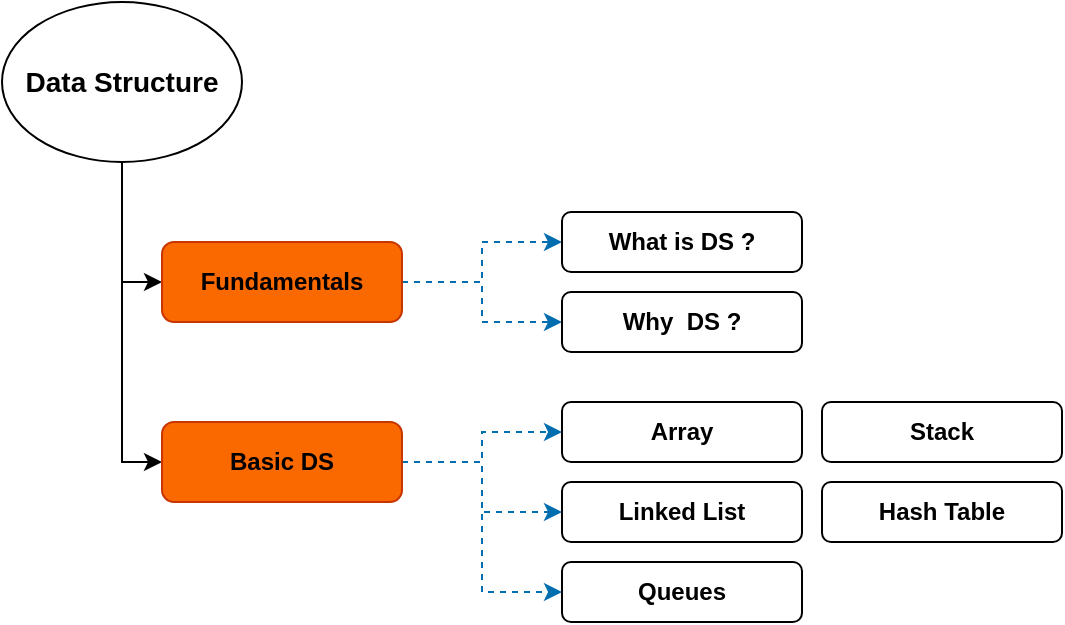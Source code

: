 <mxfile version="24.4.9" type="github">
  <diagram name="Page-1" id="2c0d36ab-eaac-3732-788b-9136903baeff">
    <mxGraphModel dx="875" dy="464" grid="1" gridSize="10" guides="1" tooltips="1" connect="1" arrows="1" fold="1" page="1" pageScale="1.5" pageWidth="1169" pageHeight="827" background="none" math="0" shadow="0">
      <root>
        <mxCell id="0" />
        <mxCell id="1" parent="0" />
        <mxCell id="yiBTs8iIJsu4Ljcrw2EA-140" style="edgeStyle=orthogonalEdgeStyle;rounded=0;orthogonalLoop=1;jettySize=auto;html=1;entryX=0;entryY=0.5;entryDx=0;entryDy=0;" edge="1" parent="1" source="yiBTs8iIJsu4Ljcrw2EA-124" target="yiBTs8iIJsu4Ljcrw2EA-126">
          <mxGeometry relative="1" as="geometry" />
        </mxCell>
        <mxCell id="yiBTs8iIJsu4Ljcrw2EA-141" style="edgeStyle=orthogonalEdgeStyle;rounded=0;orthogonalLoop=1;jettySize=auto;html=1;entryX=0;entryY=0.5;entryDx=0;entryDy=0;" edge="1" parent="1" source="yiBTs8iIJsu4Ljcrw2EA-124" target="yiBTs8iIJsu4Ljcrw2EA-125">
          <mxGeometry relative="1" as="geometry" />
        </mxCell>
        <mxCell id="yiBTs8iIJsu4Ljcrw2EA-124" value="Data Structure" style="ellipse;whiteSpace=wrap;html=1;fontStyle=1;fontSize=14;" vertex="1" parent="1">
          <mxGeometry x="360" y="240" width="120" height="80" as="geometry" />
        </mxCell>
        <mxCell id="yiBTs8iIJsu4Ljcrw2EA-128" value="" style="edgeStyle=orthogonalEdgeStyle;rounded=0;orthogonalLoop=1;jettySize=auto;html=1;dashed=1;fillColor=#1ba1e2;strokeColor=#006EAF;" edge="1" parent="1" source="yiBTs8iIJsu4Ljcrw2EA-125" target="yiBTs8iIJsu4Ljcrw2EA-127">
          <mxGeometry relative="1" as="geometry" />
        </mxCell>
        <mxCell id="yiBTs8iIJsu4Ljcrw2EA-131" style="edgeStyle=orthogonalEdgeStyle;rounded=0;orthogonalLoop=1;jettySize=auto;html=1;entryX=0;entryY=0.5;entryDx=0;entryDy=0;dashed=1;fillColor=#1ba1e2;strokeColor=#006EAF;" edge="1" parent="1" source="yiBTs8iIJsu4Ljcrw2EA-125" target="yiBTs8iIJsu4Ljcrw2EA-130">
          <mxGeometry relative="1" as="geometry" />
        </mxCell>
        <mxCell id="yiBTs8iIJsu4Ljcrw2EA-136" style="edgeStyle=orthogonalEdgeStyle;rounded=0;orthogonalLoop=1;jettySize=auto;html=1;entryX=0;entryY=0.5;entryDx=0;entryDy=0;dashed=1;fillColor=#1ba1e2;strokeColor=#006EAF;" edge="1" parent="1" source="yiBTs8iIJsu4Ljcrw2EA-125" target="yiBTs8iIJsu4Ljcrw2EA-135">
          <mxGeometry relative="1" as="geometry" />
        </mxCell>
        <mxCell id="yiBTs8iIJsu4Ljcrw2EA-125" value="Basic DS" style="rounded=1;whiteSpace=wrap;html=1;fontStyle=1;fillColor=#fa6800;fontColor=#000000;strokeColor=#C73500;" vertex="1" parent="1">
          <mxGeometry x="440" y="450" width="120" height="40" as="geometry" />
        </mxCell>
        <mxCell id="yiBTs8iIJsu4Ljcrw2EA-143" style="edgeStyle=orthogonalEdgeStyle;rounded=0;orthogonalLoop=1;jettySize=auto;html=1;entryX=0;entryY=0.5;entryDx=0;entryDy=0;fontFamily=Helvetica;fontSize=12;fontColor=#000000;fontStyle=1;dashed=1;fillColor=#1ba1e2;strokeColor=#006EAF;" edge="1" parent="1" source="yiBTs8iIJsu4Ljcrw2EA-126" target="yiBTs8iIJsu4Ljcrw2EA-142">
          <mxGeometry relative="1" as="geometry" />
        </mxCell>
        <mxCell id="yiBTs8iIJsu4Ljcrw2EA-146" style="edgeStyle=orthogonalEdgeStyle;rounded=0;orthogonalLoop=1;jettySize=auto;html=1;entryX=0;entryY=0.5;entryDx=0;entryDy=0;fontFamily=Helvetica;fontSize=12;fontColor=#000000;fontStyle=1;dashed=1;fillColor=#1ba1e2;strokeColor=#006EAF;" edge="1" parent="1" source="yiBTs8iIJsu4Ljcrw2EA-126" target="yiBTs8iIJsu4Ljcrw2EA-144">
          <mxGeometry relative="1" as="geometry" />
        </mxCell>
        <mxCell id="yiBTs8iIJsu4Ljcrw2EA-126" value="Fundamentals" style="rounded=1;whiteSpace=wrap;html=1;fontStyle=1;fillColor=#fa6800;fontColor=#000000;strokeColor=#C73500;" vertex="1" parent="1">
          <mxGeometry x="440" y="360" width="120" height="40" as="geometry" />
        </mxCell>
        <mxCell id="yiBTs8iIJsu4Ljcrw2EA-138" value="" style="group" vertex="1" connectable="0" parent="1">
          <mxGeometry x="640" y="440" width="250" height="110" as="geometry" />
        </mxCell>
        <mxCell id="yiBTs8iIJsu4Ljcrw2EA-127" value="Array" style="whiteSpace=wrap;html=1;rounded=1;fontStyle=1;" vertex="1" parent="yiBTs8iIJsu4Ljcrw2EA-138">
          <mxGeometry width="120" height="30" as="geometry" />
        </mxCell>
        <mxCell id="yiBTs8iIJsu4Ljcrw2EA-130" value="Linked List" style="whiteSpace=wrap;html=1;rounded=1;fontStyle=1;" vertex="1" parent="yiBTs8iIJsu4Ljcrw2EA-138">
          <mxGeometry y="40" width="120" height="30" as="geometry" />
        </mxCell>
        <mxCell id="yiBTs8iIJsu4Ljcrw2EA-132" value="Stack" style="whiteSpace=wrap;html=1;rounded=1;fontStyle=1;" vertex="1" parent="yiBTs8iIJsu4Ljcrw2EA-138">
          <mxGeometry x="130" width="120" height="30" as="geometry" />
        </mxCell>
        <mxCell id="yiBTs8iIJsu4Ljcrw2EA-134" value="Hash Table" style="whiteSpace=wrap;html=1;rounded=1;fontStyle=1;" vertex="1" parent="yiBTs8iIJsu4Ljcrw2EA-138">
          <mxGeometry x="130" y="40" width="120" height="30" as="geometry" />
        </mxCell>
        <mxCell id="yiBTs8iIJsu4Ljcrw2EA-135" value="Queues" style="whiteSpace=wrap;html=1;rounded=1;fontStyle=1;" vertex="1" parent="yiBTs8iIJsu4Ljcrw2EA-138">
          <mxGeometry y="80" width="120" height="30" as="geometry" />
        </mxCell>
        <mxCell id="yiBTs8iIJsu4Ljcrw2EA-147" value="" style="group" vertex="1" connectable="0" parent="1">
          <mxGeometry x="640" y="345" width="120" height="70" as="geometry" />
        </mxCell>
        <mxCell id="yiBTs8iIJsu4Ljcrw2EA-142" value="Why&amp;nbsp; DS ?" style="whiteSpace=wrap;html=1;rounded=1;fontStyle=1;" vertex="1" parent="yiBTs8iIJsu4Ljcrw2EA-147">
          <mxGeometry y="40" width="120" height="30" as="geometry" />
        </mxCell>
        <mxCell id="yiBTs8iIJsu4Ljcrw2EA-144" value="What is DS ?" style="whiteSpace=wrap;html=1;rounded=1;fontStyle=1;" vertex="1" parent="yiBTs8iIJsu4Ljcrw2EA-147">
          <mxGeometry width="120" height="30" as="geometry" />
        </mxCell>
      </root>
    </mxGraphModel>
  </diagram>
</mxfile>

